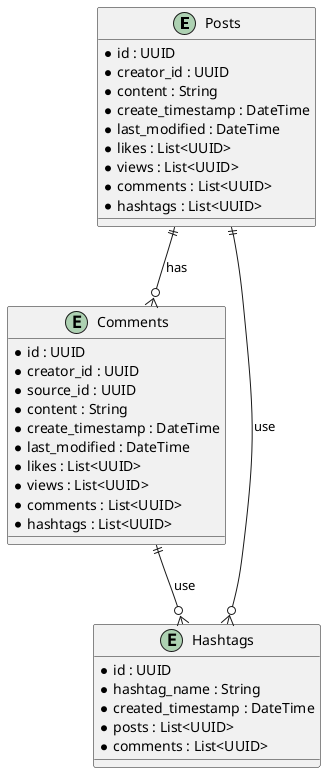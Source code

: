 @startuml ER_Posts_Service

entity "Posts" {
  * id : UUID
  * creator_id : UUID
  * content : String
  * create_timestamp : DateTime
  * last_modified : DateTime
  * likes : List<UUID>
  * views : List<UUID>
  * comments : List<UUID>
  * hashtags : List<UUID>
}

entity "Comments" {
  * id : UUID
  * creator_id : UUID
  * source_id : UUID
  * content : String
  * create_timestamp : DateTime
  * last_modified : DateTime
  * likes : List<UUID>
  * views : List<UUID>
  * comments : List<UUID>
  * hashtags : List<UUID>
}

entity "Hashtags" {
  * id : UUID
  * hashtag_name : String
  * created_timestamp : DateTime
  * posts : List<UUID>
  * comments : List<UUID>
}

Comments ||--o{ Hashtags : use
Posts ||--o{ Hashtags : use
Posts ||--o{ Comments : has
@enduml